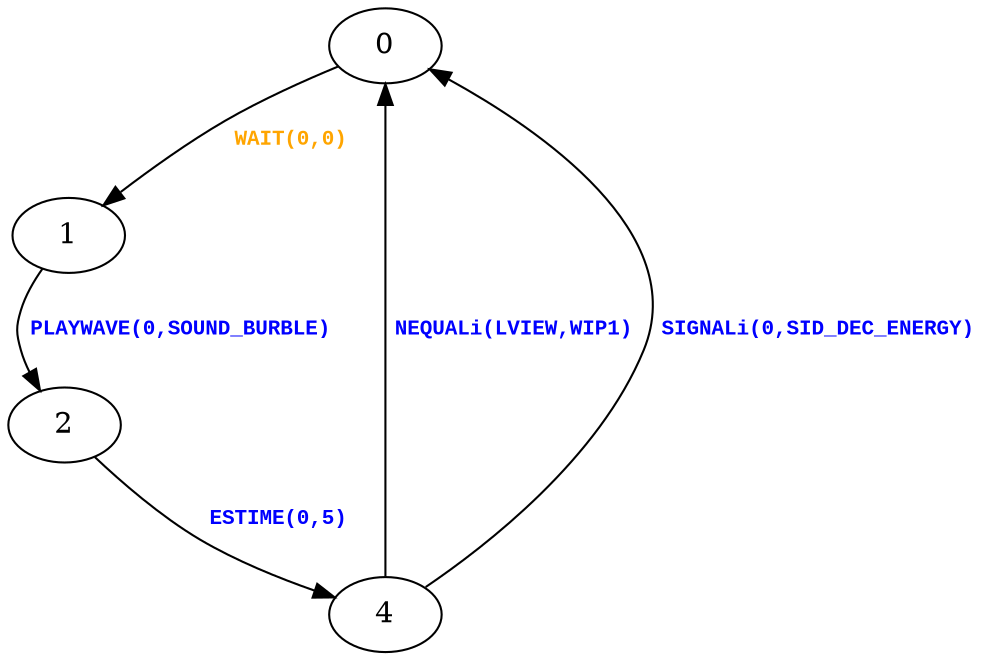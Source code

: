 digraph {
 node [shape=oval];
"0" -> "1"[fontcolor=orange, label=< <table border="0"><tr><td><font face="Courier New" point-size="10"><b>WAIT(0,0)<br align="left"/></b></font></td></tr>
</table>>];
"1" -> "2"[fontcolor=blue, label=< <table border="0"><tr><td><font face="Courier New" point-size="10"><b>PLAYWAVE(0,SOUND_BURBLE)<br align="left"/></b></font></td></tr>
</table>>];
"2" -> "4"[fontcolor=blue, label=< <table border="0"><tr><td><font face="Courier New" point-size="10"><b>ESTIME(0,5)<br align="left"/></b></font></td></tr>
</table>>];
"4" -> "0"[fontcolor=blue, label=< <table border="0"><tr><td><font face="Courier New" point-size="10"><b>NEQUALi(LVIEW,WIP1)<br align="left"/></b></font></td></tr>
</table>>];
"4" -> "0"[fontcolor=blue, label=< <table border="0"><tr><td><font face="Courier New" point-size="10"><b>SIGNALi(0,SID_DEC_ENERGY)<br align="left"/></b></font></td></tr>
</table>>];
}
